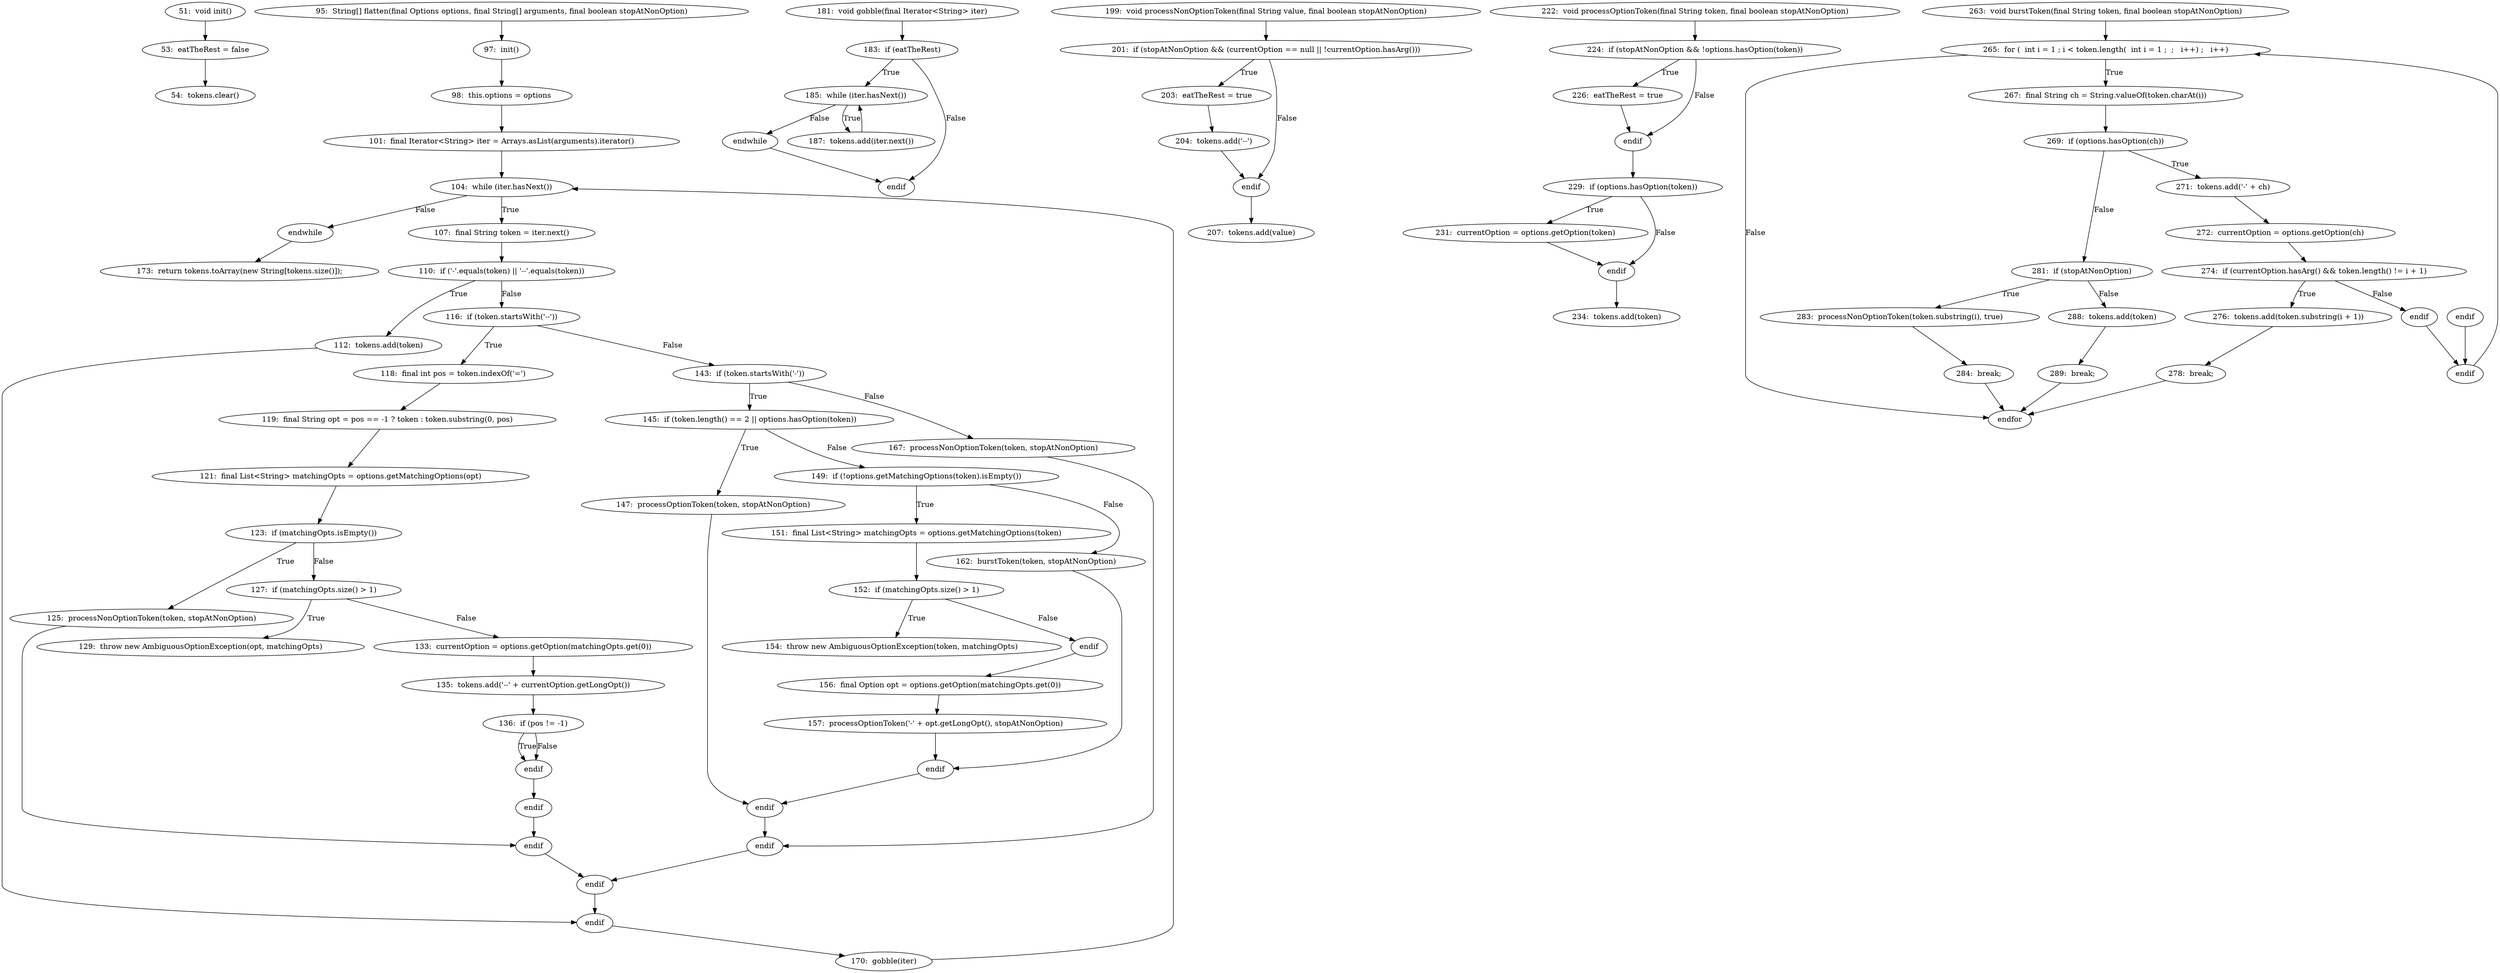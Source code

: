 digraph PosixParser_CFG {
  // graph-vertices
  v1  [label="51:  void init()"];
  v2  [label="53:  eatTheRest = false"];
  v3  [label="54:  tokens.clear()"];
  v4  [label="95:  String[] flatten(final Options options, final String[] arguments, final boolean stopAtNonOption)"];
  v5  [label="97:  init()"];
  v6  [label="98:  this.options = options"];
  v7  [label="101:  final Iterator<String> iter = Arrays.asList(arguments).iterator()"];
  v8  [label="104:  while (iter.hasNext())"];
  v9  [label="endwhile"];
  v10  [label="107:  final String token = iter.next()"];
  v11  [label="110:  if ('-'.equals(token) || '--'.equals(token))"];
  v12  [label="112:  tokens.add(token)"];
  v13  [label="endif"];
  v14  [label="116:  if (token.startsWith('--'))"];
  v15  [label="118:  final int pos = token.indexOf('=')"];
  v16  [label="119:  final String opt = pos == -1 ? token : token.substring(0, pos)"];
  v17  [label="121:  final List<String> matchingOpts = options.getMatchingOptions(opt)"];
  v18  [label="123:  if (matchingOpts.isEmpty())"];
  v19  [label="125:  processNonOptionToken(token, stopAtNonOption)"];
  v20  [label="endif"];
  v21  [label="127:  if (matchingOpts.size() > 1)"];
  v22  [label="129:  throw new AmbiguousOptionException(opt, matchingOpts)"];
  v23  [label="endif"];
  v24  [label="133:  currentOption = options.getOption(matchingOpts.get(0))"];
  v25  [label="135:  tokens.add('--' + currentOption.getLongOpt())"];
  v26  [label="136:  if (pos != -1)"];
  v27  [label="endif"];
  v28  [label="endif"];
  v29  [label="143:  if (token.startsWith('-'))"];
  v30  [label="145:  if (token.length() == 2 || options.hasOption(token))"];
  v31  [label="147:  processOptionToken(token, stopAtNonOption)"];
  v32  [label="endif"];
  v33  [label="149:  if (!options.getMatchingOptions(token).isEmpty())"];
  v34  [label="151:  final List<String> matchingOpts = options.getMatchingOptions(token)"];
  v35  [label="152:  if (matchingOpts.size() > 1)"];
  v36  [label="154:  throw new AmbiguousOptionException(token, matchingOpts)"];
  v37  [label="endif"];
  v38  [label="156:  final Option opt = options.getOption(matchingOpts.get(0))"];
  v39  [label="157:  processOptionToken('-' + opt.getLongOpt(), stopAtNonOption)"];
  v40  [label="endif"];
  v41  [label="162:  burstToken(token, stopAtNonOption)"];
  v42  [label="endif"];
  v43  [label="167:  processNonOptionToken(token, stopAtNonOption)"];
  v44  [label="170:  gobble(iter)"];
  v45  [label="173:  return tokens.toArray(new String[tokens.size()]);"];
  v46  [label="181:  void gobble(final Iterator<String> iter)"];
  v47  [label="183:  if (eatTheRest)"];
  v48  [label="185:  while (iter.hasNext())"];
  v49  [label="endwhile"];
  v50  [label="187:  tokens.add(iter.next())"];
  v51  [label="endif"];
  v52  [label="199:  void processNonOptionToken(final String value, final boolean stopAtNonOption)"];
  v53  [label="201:  if (stopAtNonOption && (currentOption == null || !currentOption.hasArg()))"];
  v54  [label="203:  eatTheRest = true"];
  v55  [label="204:  tokens.add('--')"];
  v56  [label="endif"];
  v57  [label="207:  tokens.add(value)"];
  v58  [label="222:  void processOptionToken(final String token, final boolean stopAtNonOption)"];
  v59  [label="224:  if (stopAtNonOption && !options.hasOption(token))"];
  v60  [label="226:  eatTheRest = true"];
  v61  [label="endif"];
  v62  [label="229:  if (options.hasOption(token))"];
  v63  [label="231:  currentOption = options.getOption(token)"];
  v64  [label="endif"];
  v65  [label="234:  tokens.add(token)"];
  v66  [label="263:  void burstToken(final String token, final boolean stopAtNonOption)"];
  v67  [label="265:  for (  int i = 1 ; i < token.length(  int i = 1 ;  ;   i++) ;   i++)"];
  v70  [label="endfor"];
  v71  [label="267:  final String ch = String.valueOf(token.charAt(i))"];
  v72  [label="269:  if (options.hasOption(ch))"];
  v73  [label="271:  tokens.add('-' + ch)"];
  v74  [label="272:  currentOption = options.getOption(ch)"];
  v75  [label="274:  if (currentOption.hasArg() && token.length() != i + 1)"];
  v76  [label="276:  tokens.add(token.substring(i + 1))"];
  v77  [label="278:  break;"];
  v78  [label="endif"];
  v79  [label="endif"];
  v80  [label="281:  if (stopAtNonOption)"];
  v81  [label="283:  processNonOptionToken(token.substring(i), true)"];
  v82  [label="284:  break;"];
  v83  [label="endif"];
  v84  [label="288:  tokens.add(token)"];
  v85  [label="289:  break;"];
  // graph-edges
  v1 -> v2;
  v2 -> v3;
  v4 -> v5;
  v5 -> v6;
  v6 -> v7;
  v7 -> v8;
  v8 -> v9  [label="False"];
  v8 -> v10  [label="True"];
  v10 -> v11;
  v11 -> v12  [label="True"];
  v12 -> v13;
  v11 -> v14  [label="False"];
  v14 -> v15  [label="True"];
  v15 -> v16;
  v16 -> v17;
  v17 -> v18;
  v18 -> v19  [label="True"];
  v19 -> v20;
  v18 -> v21  [label="False"];
  v21 -> v22  [label="True"];
  v21 -> v24  [label="False"];
  v24 -> v25;
  v25 -> v26;
  v26 -> v27  [label="True"];
  v26 -> v27  [label="False"];
  v27 -> v23;
  v23 -> v20;
  v20 -> v28;
  v14 -> v29  [label="False"];
  v29 -> v30  [label="True"];
  v30 -> v31  [label="True"];
  v31 -> v32;
  v30 -> v33  [label="False"];
  v33 -> v34  [label="True"];
  v34 -> v35;
  v35 -> v36  [label="True"];
  v35 -> v37  [label="False"];
  v37 -> v38;
  v38 -> v39;
  v39 -> v40;
  v33 -> v41  [label="False"];
  v41 -> v40;
  v40 -> v32;
  v32 -> v42;
  v29 -> v43  [label="False"];
  v43 -> v42;
  v42 -> v28;
  v28 -> v13;
  v13 -> v44;
  v44 -> v8;
  v9 -> v45;
  v46 -> v47;
  v47 -> v48  [label="True"];
  v48 -> v49  [label="False"];
  v48 -> v50  [label="True"];
  v50 -> v48;
  v49 -> v51;
  v47 -> v51  [label="False"];
  v52 -> v53;
  v53 -> v54  [label="True"];
  v54 -> v55;
  v55 -> v56;
  v53 -> v56  [label="False"];
  v56 -> v57;
  v58 -> v59;
  v59 -> v60  [label="True"];
  v60 -> v61;
  v59 -> v61  [label="False"];
  v61 -> v62;
  v62 -> v63  [label="True"];
  v63 -> v64;
  v62 -> v64  [label="False"];
  v64 -> v65;
  v66 -> v67;
  v67 -> v70  [label="False"];
  v67 -> v71  [label="True"];
  v71 -> v72;
  v72 -> v73  [label="True"];
  v73 -> v74;
  v74 -> v75;
  v75 -> v76  [label="True"];
  v76 -> v77;
  v77 -> v70;
  v75 -> v78  [label="False"];
  v78 -> v79;
  v72 -> v80  [label="False"];
  v80 -> v81  [label="True"];
  v81 -> v82;
  v82 -> v70;
  v80 -> v84  [label="False"];
  v84 -> v85;
  v85 -> v70;
  v83 -> v79;
  v79 -> v67;
  // end-of-graph
}
